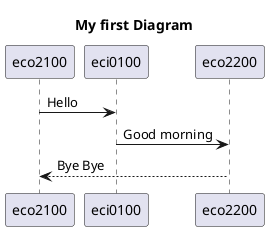 @startuml

title My first Diagram

eco2100 -> eci0100 : Hello
eci0100 -> eco2200 : Good morning
eco2200 --> eco2100 : Bye Bye
@enduml